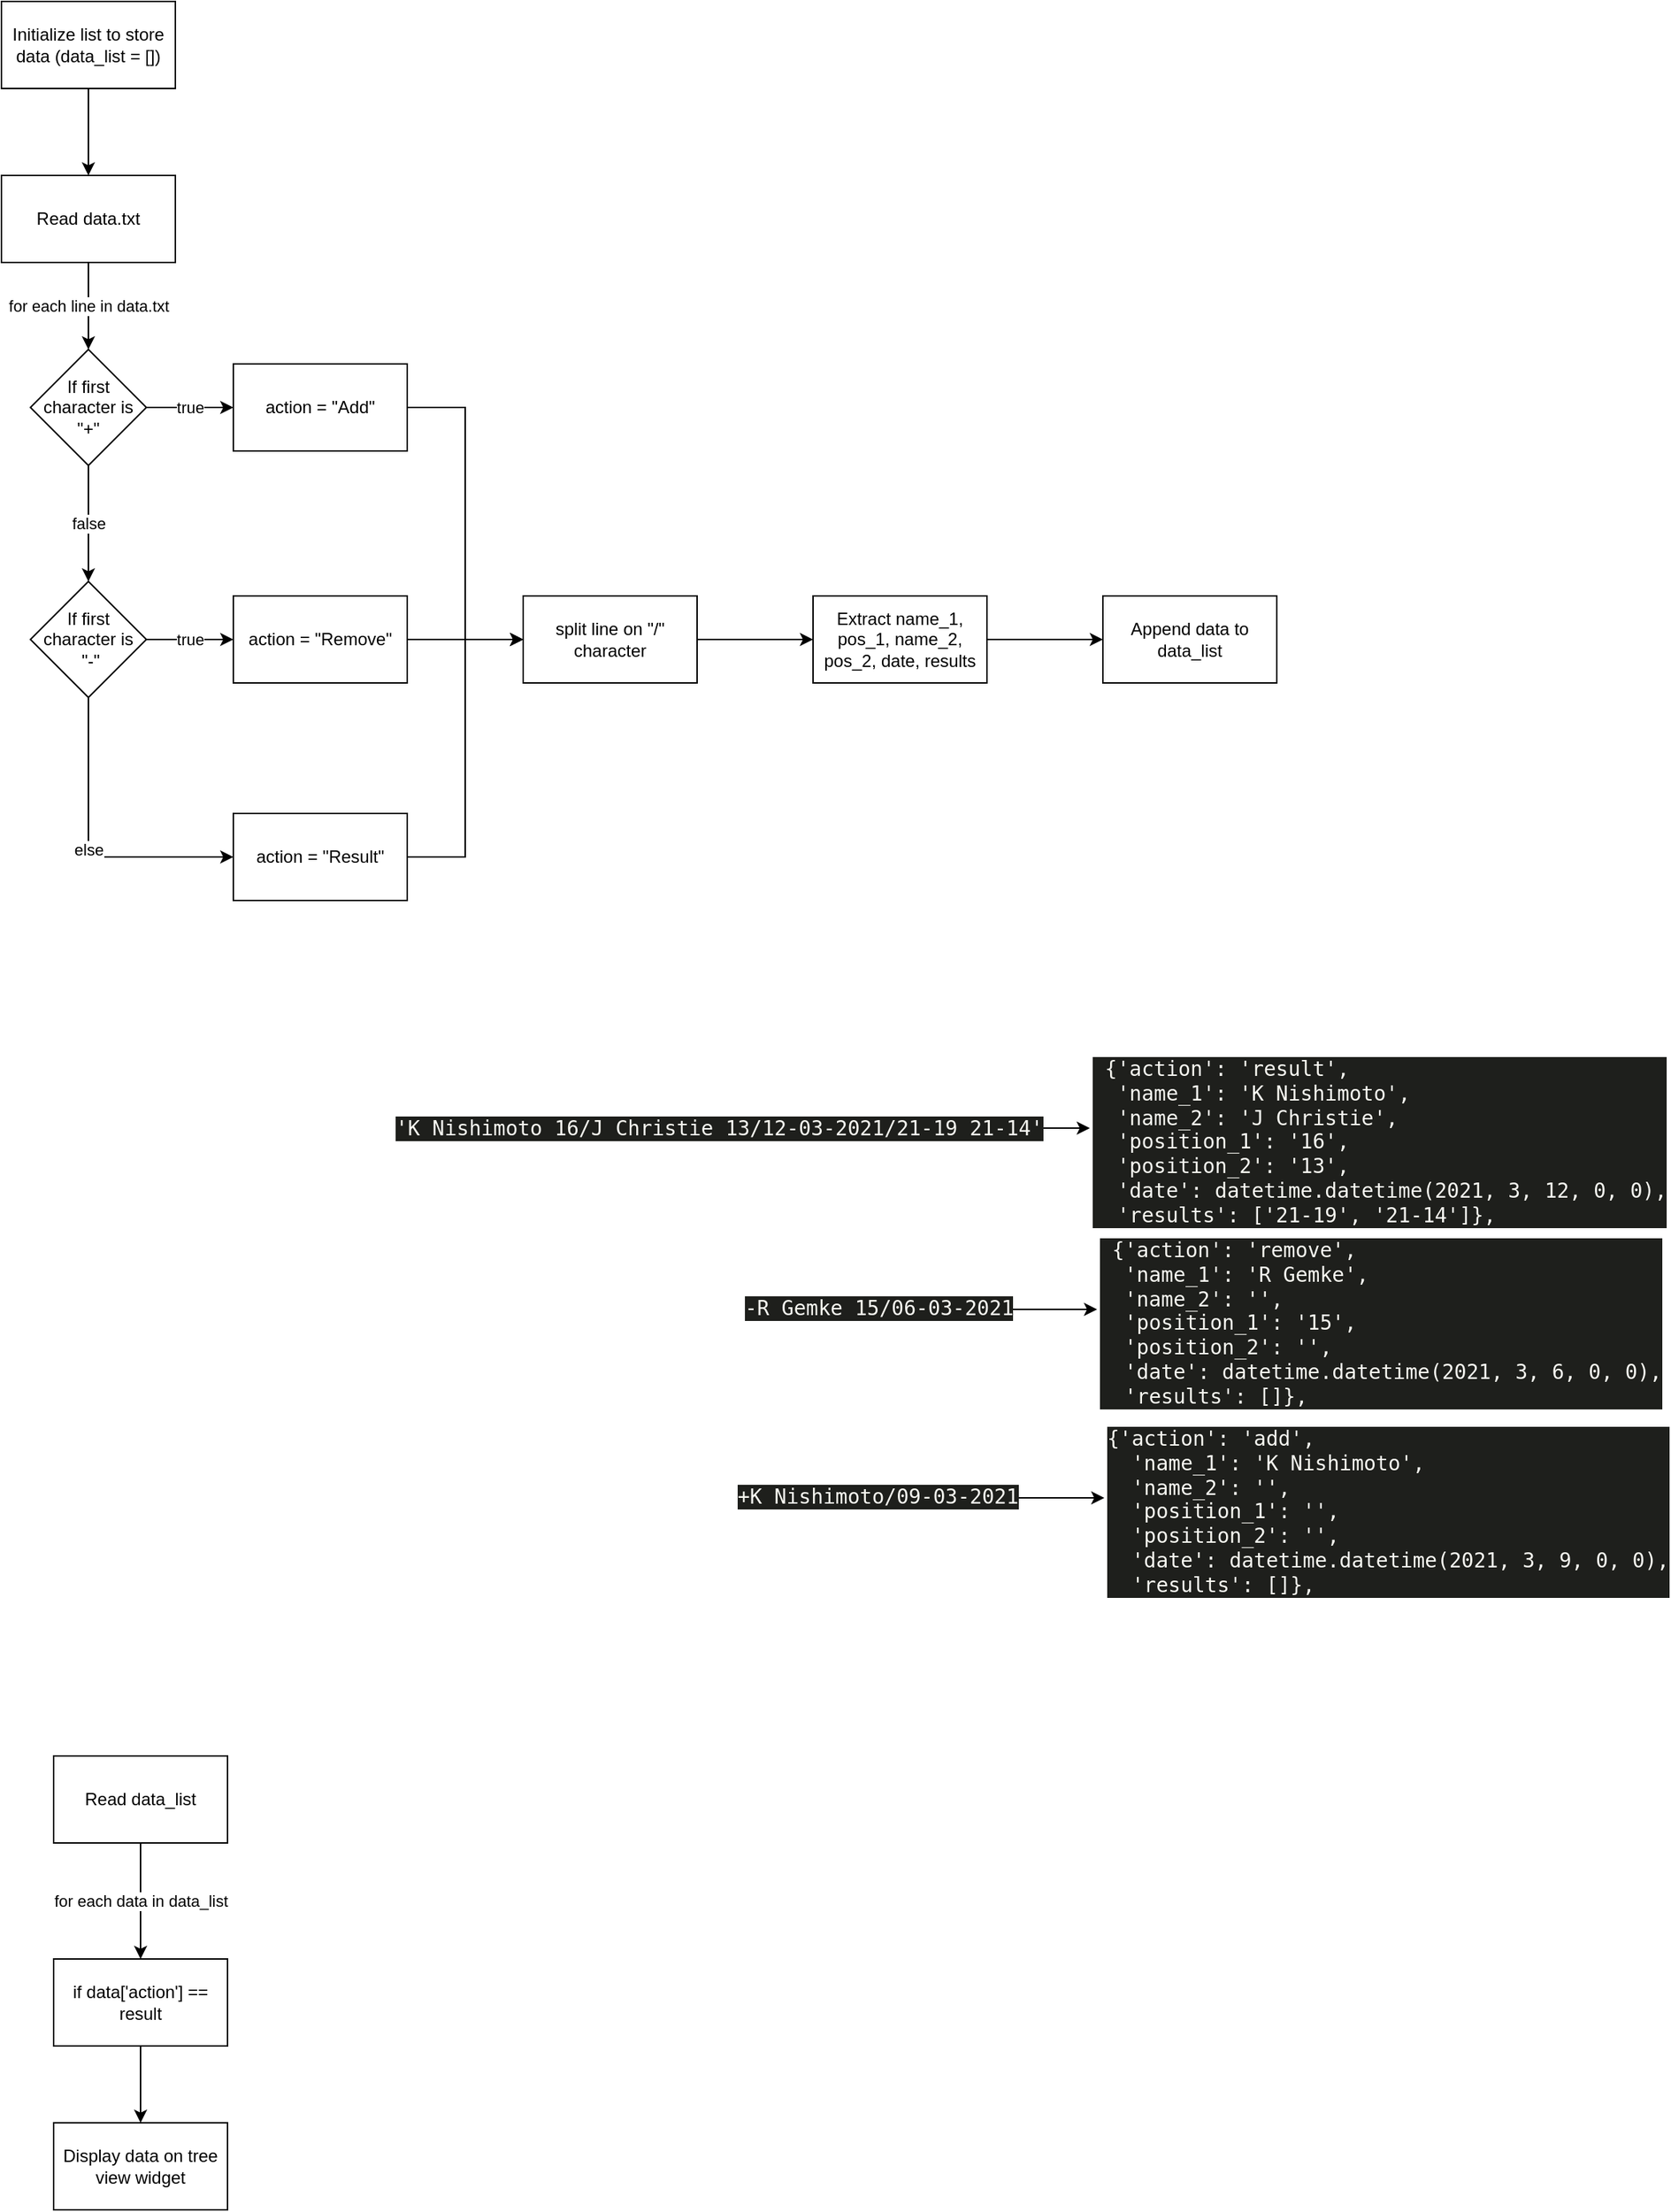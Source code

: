 <mxfile version="14.5.0" type="device"><diagram id="oCV8FkzAYB6pc2Miq0UA" name="Page-1"><mxGraphModel dx="1822" dy="856" grid="0" gridSize="10" guides="0" tooltips="1" connect="1" arrows="1" fold="1" page="0" pageScale="1" pageWidth="827" pageHeight="1169" math="0" shadow="0"><root><mxCell id="0"/><mxCell id="1" parent="0"/><mxCell id="yEaEeztIEq6IlMwx2Yy--11" value="for each line in data.txt" style="edgeStyle=orthogonalEdgeStyle;rounded=0;orthogonalLoop=1;jettySize=auto;html=1;entryX=0.5;entryY=0;entryDx=0;entryDy=0;" edge="1" parent="1" source="yEaEeztIEq6IlMwx2Yy--1" target="yEaEeztIEq6IlMwx2Yy--4"><mxGeometry relative="1" as="geometry"/></mxCell><mxCell id="yEaEeztIEq6IlMwx2Yy--1" value="Read data.txt" style="rounded=0;whiteSpace=wrap;html=1;" vertex="1" parent="1"><mxGeometry x="-81" y="208" width="120" height="60" as="geometry"/></mxCell><mxCell id="yEaEeztIEq6IlMwx2Yy--8" value="false" style="edgeStyle=orthogonalEdgeStyle;rounded=0;orthogonalLoop=1;jettySize=auto;html=1;" edge="1" parent="1" source="yEaEeztIEq6IlMwx2Yy--4" target="yEaEeztIEq6IlMwx2Yy--7"><mxGeometry relative="1" as="geometry"/></mxCell><mxCell id="yEaEeztIEq6IlMwx2Yy--13" value="true" style="edgeStyle=orthogonalEdgeStyle;rounded=0;orthogonalLoop=1;jettySize=auto;html=1;" edge="1" parent="1" source="yEaEeztIEq6IlMwx2Yy--4" target="yEaEeztIEq6IlMwx2Yy--12"><mxGeometry relative="1" as="geometry"/></mxCell><mxCell id="yEaEeztIEq6IlMwx2Yy--4" value="If first character is &quot;+&quot;" style="rhombus;whiteSpace=wrap;html=1;" vertex="1" parent="1"><mxGeometry x="-61" y="328" width="80" height="80" as="geometry"/></mxCell><mxCell id="yEaEeztIEq6IlMwx2Yy--10" value="else" style="edgeStyle=orthogonalEdgeStyle;rounded=0;orthogonalLoop=1;jettySize=auto;html=1;" edge="1" parent="1" source="yEaEeztIEq6IlMwx2Yy--7" target="yEaEeztIEq6IlMwx2Yy--16"><mxGeometry relative="1" as="geometry"><mxPoint x="-21" y="648" as="targetPoint"/><Array as="points"><mxPoint x="-21" y="678"/></Array></mxGeometry></mxCell><mxCell id="yEaEeztIEq6IlMwx2Yy--15" value="true" style="edgeStyle=orthogonalEdgeStyle;rounded=0;orthogonalLoop=1;jettySize=auto;html=1;" edge="1" parent="1" source="yEaEeztIEq6IlMwx2Yy--7" target="yEaEeztIEq6IlMwx2Yy--14"><mxGeometry relative="1" as="geometry"/></mxCell><mxCell id="yEaEeztIEq6IlMwx2Yy--7" value="If first character is&lt;br&gt;&amp;nbsp;&quot;-&quot;" style="rhombus;whiteSpace=wrap;html=1;" vertex="1" parent="1"><mxGeometry x="-61" y="488" width="80" height="80" as="geometry"/></mxCell><mxCell id="yEaEeztIEq6IlMwx2Yy--18" value="" style="edgeStyle=orthogonalEdgeStyle;rounded=0;orthogonalLoop=1;jettySize=auto;html=1;" edge="1" parent="1" source="yEaEeztIEq6IlMwx2Yy--12" target="yEaEeztIEq6IlMwx2Yy--17"><mxGeometry relative="1" as="geometry"><Array as="points"><mxPoint x="239" y="368"/><mxPoint x="239" y="528"/></Array></mxGeometry></mxCell><mxCell id="yEaEeztIEq6IlMwx2Yy--12" value="action = &quot;Add&quot;" style="whiteSpace=wrap;html=1;" vertex="1" parent="1"><mxGeometry x="79" y="338" width="120" height="60" as="geometry"/></mxCell><mxCell id="yEaEeztIEq6IlMwx2Yy--22" style="edgeStyle=orthogonalEdgeStyle;rounded=0;orthogonalLoop=1;jettySize=auto;html=1;entryX=0;entryY=0.5;entryDx=0;entryDy=0;" edge="1" parent="1" source="yEaEeztIEq6IlMwx2Yy--14" target="yEaEeztIEq6IlMwx2Yy--17"><mxGeometry relative="1" as="geometry"/></mxCell><mxCell id="yEaEeztIEq6IlMwx2Yy--14" value="action = &quot;Remove&quot;" style="whiteSpace=wrap;html=1;" vertex="1" parent="1"><mxGeometry x="79" y="498" width="120" height="60" as="geometry"/></mxCell><mxCell id="yEaEeztIEq6IlMwx2Yy--21" style="edgeStyle=orthogonalEdgeStyle;rounded=0;orthogonalLoop=1;jettySize=auto;html=1;entryX=0;entryY=0.5;entryDx=0;entryDy=0;" edge="1" parent="1" source="yEaEeztIEq6IlMwx2Yy--16" target="yEaEeztIEq6IlMwx2Yy--17"><mxGeometry relative="1" as="geometry"/></mxCell><mxCell id="yEaEeztIEq6IlMwx2Yy--16" value="action = &quot;Result&quot;" style="whiteSpace=wrap;html=1;" vertex="1" parent="1"><mxGeometry x="79" y="648" width="120" height="60" as="geometry"/></mxCell><mxCell id="yEaEeztIEq6IlMwx2Yy--24" value="" style="edgeStyle=orthogonalEdgeStyle;rounded=0;orthogonalLoop=1;jettySize=auto;html=1;" edge="1" parent="1" source="yEaEeztIEq6IlMwx2Yy--17" target="yEaEeztIEq6IlMwx2Yy--23"><mxGeometry relative="1" as="geometry"/></mxCell><mxCell id="yEaEeztIEq6IlMwx2Yy--17" value="split line on &quot;/&quot; character" style="whiteSpace=wrap;html=1;" vertex="1" parent="1"><mxGeometry x="279" y="498" width="120" height="60" as="geometry"/></mxCell><mxCell id="yEaEeztIEq6IlMwx2Yy--20" style="edgeStyle=orthogonalEdgeStyle;rounded=0;orthogonalLoop=1;jettySize=auto;html=1;entryX=0.5;entryY=0;entryDx=0;entryDy=0;" edge="1" parent="1" source="yEaEeztIEq6IlMwx2Yy--19" target="yEaEeztIEq6IlMwx2Yy--1"><mxGeometry relative="1" as="geometry"/></mxCell><mxCell id="yEaEeztIEq6IlMwx2Yy--19" value="Initialize list to store data (data_list = [])" style="rounded=0;whiteSpace=wrap;html=1;" vertex="1" parent="1"><mxGeometry x="-81" y="88" width="120" height="60" as="geometry"/></mxCell><mxCell id="yEaEeztIEq6IlMwx2Yy--26" value="" style="edgeStyle=orthogonalEdgeStyle;rounded=0;orthogonalLoop=1;jettySize=auto;html=1;" edge="1" parent="1" source="yEaEeztIEq6IlMwx2Yy--23" target="yEaEeztIEq6IlMwx2Yy--25"><mxGeometry relative="1" as="geometry"/></mxCell><mxCell id="yEaEeztIEq6IlMwx2Yy--23" value="Extract name_1, pos_1, name_2, pos_2, date, results" style="whiteSpace=wrap;html=1;" vertex="1" parent="1"><mxGeometry x="479" y="498" width="120" height="60" as="geometry"/></mxCell><mxCell id="yEaEeztIEq6IlMwx2Yy--25" value="Append data to data_list" style="whiteSpace=wrap;html=1;" vertex="1" parent="1"><mxGeometry x="679" y="498" width="120" height="60" as="geometry"/></mxCell><mxCell id="yEaEeztIEq6IlMwx2Yy--29" value="&lt;pre style=&quot;font-weight: 400; color: rgb(248, 248, 242); font-size: 14px; font-style: normal; letter-spacing: normal; text-indent: 0px; text-transform: none; word-spacing: 0px; background-color: rgb(30, 31, 28);&quot;&gt;&lt;span&gt; {'action': 'result',&#10;  'name_1': 'K Nishimoto',&#10;  'name_2': 'J Christie',&#10;  'position_1': '16',&#10;  'position_2': '13',&#10;  'date': datetime.datetime(2021, 3, 12, 0, 0),&#10;  'results': ['21-19', '21-14']},&lt;/span&gt;&lt;/pre&gt;" style="text;whiteSpace=wrap;html=1;" vertex="1" parent="1"><mxGeometry x="670" y="795" width="390" height="140" as="geometry"/></mxCell><mxCell id="yEaEeztIEq6IlMwx2Yy--34" style="edgeStyle=orthogonalEdgeStyle;rounded=0;orthogonalLoop=1;jettySize=auto;html=1;" edge="1" parent="1" source="yEaEeztIEq6IlMwx2Yy--32" target="yEaEeztIEq6IlMwx2Yy--29"><mxGeometry relative="1" as="geometry"/></mxCell><mxCell id="yEaEeztIEq6IlMwx2Yy--32" value="&lt;pre style=&quot;font-weight: 400; color: rgb(248, 248, 242); font-size: 14px; font-style: normal; letter-spacing: normal; text-indent: 0px; text-transform: none; word-spacing: 0px; background-color: rgb(30, 31, 28);&quot;&gt;&lt;span&gt;'K Nishimoto 16/J Christie 13/12-03-2021/21-19 21-14'&lt;/span&gt;&lt;/pre&gt;" style="text;whiteSpace=wrap;html=1;verticalAlign=middle;spacing=0;" vertex="1" parent="1"><mxGeometry x="191" y="840" width="410" height="50" as="geometry"/></mxCell><mxCell id="yEaEeztIEq6IlMwx2Yy--39" style="edgeStyle=orthogonalEdgeStyle;rounded=0;orthogonalLoop=1;jettySize=auto;html=1;entryX=0;entryY=0.5;entryDx=0;entryDy=0;" edge="1" parent="1" source="yEaEeztIEq6IlMwx2Yy--35" target="yEaEeztIEq6IlMwx2Yy--38"><mxGeometry relative="1" as="geometry"/></mxCell><mxCell id="yEaEeztIEq6IlMwx2Yy--35" value="&lt;pre style=&quot;font-weight: 400; color: rgb(248, 248, 242); font-size: 14px; font-style: normal; letter-spacing: normal; text-indent: 0px; text-transform: none; word-spacing: 0px; background-color: rgb(30, 31, 28);&quot;&gt;&lt;span&gt;-R Gemke 15/06-03-2021&lt;/span&gt;&lt;/pre&gt;" style="text;whiteSpace=wrap;html=1;" vertex="1" parent="1"><mxGeometry x="430" y="960" width="171" height="60" as="geometry"/></mxCell><mxCell id="yEaEeztIEq6IlMwx2Yy--40" style="edgeStyle=orthogonalEdgeStyle;rounded=0;orthogonalLoop=1;jettySize=auto;html=1;" edge="1" parent="1" source="yEaEeztIEq6IlMwx2Yy--36" target="yEaEeztIEq6IlMwx2Yy--37"><mxGeometry relative="1" as="geometry"/></mxCell><mxCell id="yEaEeztIEq6IlMwx2Yy--36" value="&lt;pre style=&quot;font-weight: 400; color: rgb(248, 248, 242); font-size: 14px; font-style: normal; letter-spacing: normal; text-indent: 0px; text-transform: none; word-spacing: 0px; background-color: rgb(30, 31, 28);&quot;&gt;&lt;span&gt;+K Nishimoto/09-03-2021&lt;/span&gt;&lt;/pre&gt;" style="text;whiteSpace=wrap;html=1;" vertex="1" parent="1"><mxGeometry x="425" y="1090" width="176" height="60" as="geometry"/></mxCell><mxCell id="yEaEeztIEq6IlMwx2Yy--37" value="&lt;pre style=&quot;font-weight: 400; color: rgb(248, 248, 242); font-size: 14px; font-style: normal; letter-spacing: normal; text-indent: 0px; text-transform: none; word-spacing: 0px; background-color: rgb(30, 31, 28);&quot;&gt;&lt;span&gt;{'action': 'add',&#10;  'name_1': 'K Nishimoto',&#10;  'name_2': '',&#10;  'position_1': '',&#10;  'position_2': '',&#10;  'date': datetime.datetime(2021, 3, 9, 0, 0),&#10;  'results': []},&lt;/span&gt;&lt;/pre&gt;" style="text;whiteSpace=wrap;html=1;" vertex="1" parent="1"><mxGeometry x="680" y="1050" width="380" height="140" as="geometry"/></mxCell><mxCell id="yEaEeztIEq6IlMwx2Yy--38" value="&lt;pre style=&quot;font-weight: 400; color: rgb(248, 248, 242); font-size: 14px; font-style: normal; letter-spacing: normal; text-indent: 0px; text-transform: none; word-spacing: 0px; background-color: rgb(30, 31, 28);&quot;&gt;&lt;span&gt; {'action': 'remove',&#10;  'name_1': 'R Gemke',&#10;  'name_2': '',&#10;  'position_1': '15',&#10;  'position_2': '',&#10;  'date': datetime.datetime(2021, 3, 6, 0, 0),&#10;  'results': []},&lt;/span&gt;&lt;/pre&gt;" style="text;whiteSpace=wrap;html=1;" vertex="1" parent="1"><mxGeometry x="675" y="920" width="380" height="140" as="geometry"/></mxCell><mxCell id="yEaEeztIEq6IlMwx2Yy--43" value="for each data in data_list" style="edgeStyle=orthogonalEdgeStyle;rounded=0;orthogonalLoop=1;jettySize=auto;html=1;" edge="1" parent="1" source="yEaEeztIEq6IlMwx2Yy--41" target="yEaEeztIEq6IlMwx2Yy--42"><mxGeometry relative="1" as="geometry"/></mxCell><mxCell id="yEaEeztIEq6IlMwx2Yy--41" value="Read data_list" style="rounded=0;whiteSpace=wrap;html=1;" vertex="1" parent="1"><mxGeometry x="-45" y="1298" width="120" height="60" as="geometry"/></mxCell><mxCell id="yEaEeztIEq6IlMwx2Yy--47" value="" style="edgeStyle=orthogonalEdgeStyle;rounded=0;orthogonalLoop=1;jettySize=auto;html=1;" edge="1" parent="1" source="yEaEeztIEq6IlMwx2Yy--42" target="yEaEeztIEq6IlMwx2Yy--46"><mxGeometry relative="1" as="geometry"/></mxCell><mxCell id="yEaEeztIEq6IlMwx2Yy--42" value="if data['action'] == result" style="rounded=0;whiteSpace=wrap;html=1;" vertex="1" parent="1"><mxGeometry x="-45" y="1438" width="120" height="60" as="geometry"/></mxCell><mxCell id="yEaEeztIEq6IlMwx2Yy--46" value="Display data on tree view widget" style="rounded=0;whiteSpace=wrap;html=1;" vertex="1" parent="1"><mxGeometry x="-45" y="1551" width="120" height="60" as="geometry"/></mxCell></root></mxGraphModel></diagram></mxfile>